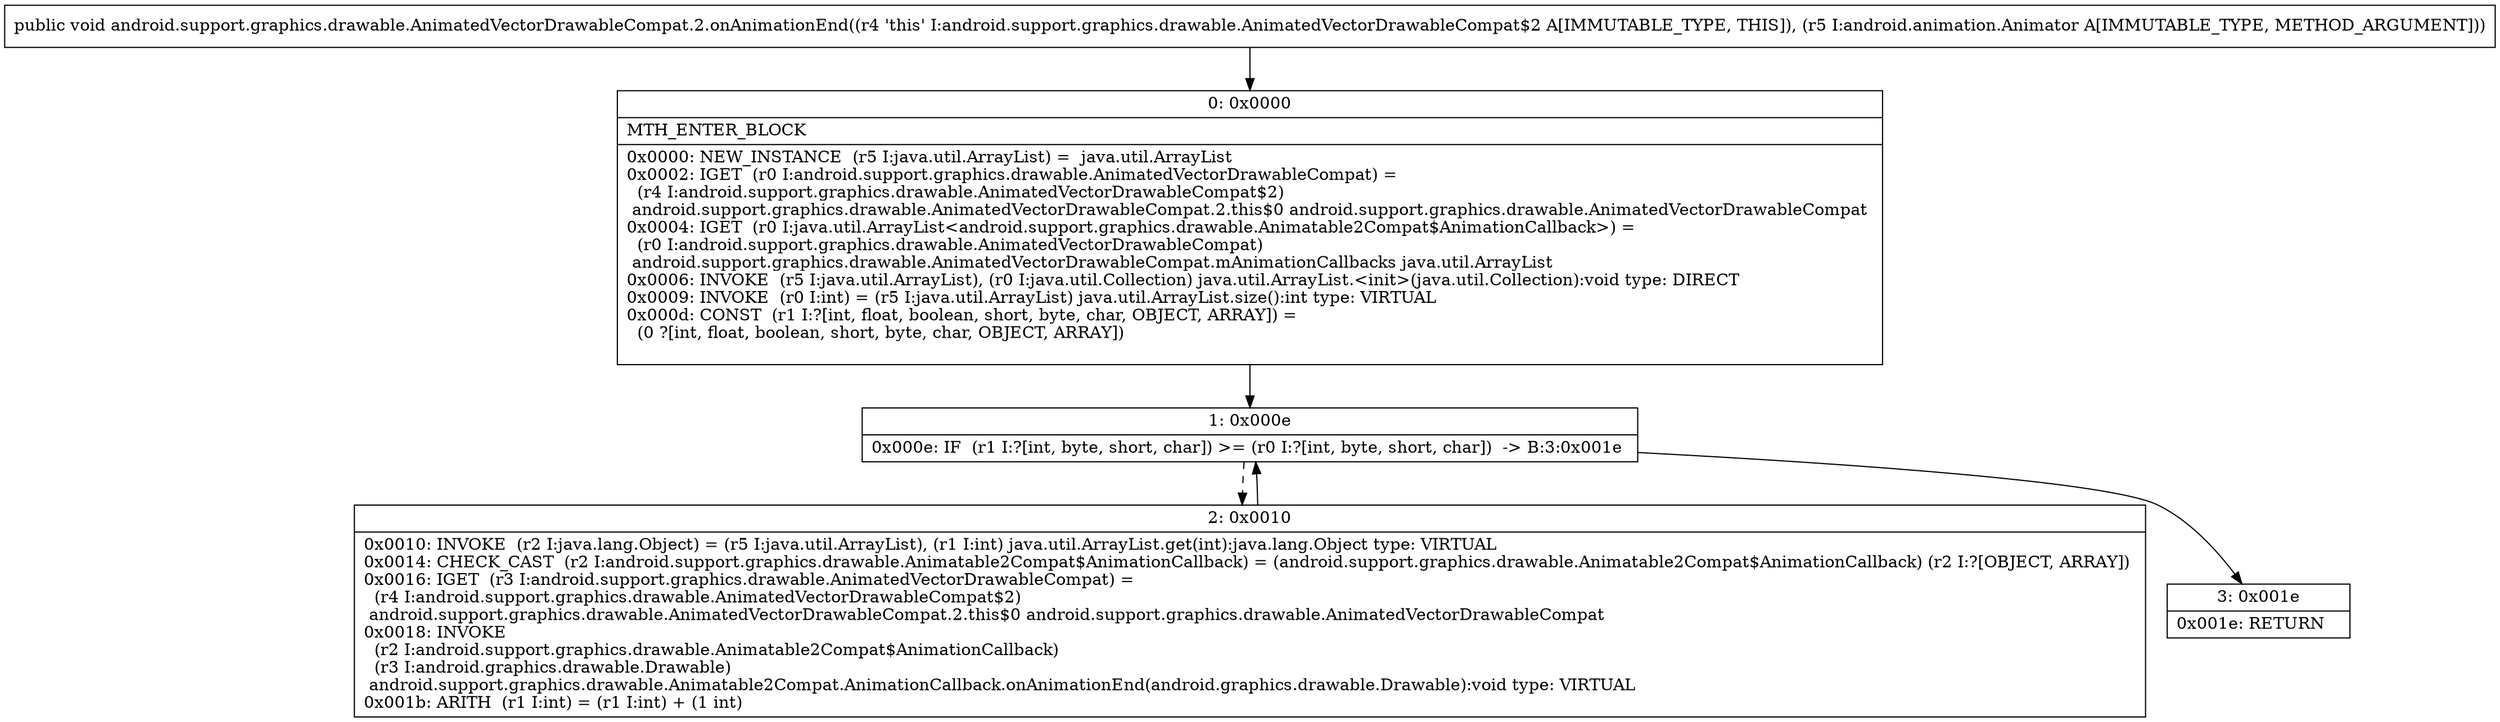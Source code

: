 digraph "CFG forandroid.support.graphics.drawable.AnimatedVectorDrawableCompat.2.onAnimationEnd(Landroid\/animation\/Animator;)V" {
Node_0 [shape=record,label="{0\:\ 0x0000|MTH_ENTER_BLOCK\l|0x0000: NEW_INSTANCE  (r5 I:java.util.ArrayList) =  java.util.ArrayList \l0x0002: IGET  (r0 I:android.support.graphics.drawable.AnimatedVectorDrawableCompat) = \l  (r4 I:android.support.graphics.drawable.AnimatedVectorDrawableCompat$2)\l android.support.graphics.drawable.AnimatedVectorDrawableCompat.2.this$0 android.support.graphics.drawable.AnimatedVectorDrawableCompat \l0x0004: IGET  (r0 I:java.util.ArrayList\<android.support.graphics.drawable.Animatable2Compat$AnimationCallback\>) = \l  (r0 I:android.support.graphics.drawable.AnimatedVectorDrawableCompat)\l android.support.graphics.drawable.AnimatedVectorDrawableCompat.mAnimationCallbacks java.util.ArrayList \l0x0006: INVOKE  (r5 I:java.util.ArrayList), (r0 I:java.util.Collection) java.util.ArrayList.\<init\>(java.util.Collection):void type: DIRECT \l0x0009: INVOKE  (r0 I:int) = (r5 I:java.util.ArrayList) java.util.ArrayList.size():int type: VIRTUAL \l0x000d: CONST  (r1 I:?[int, float, boolean, short, byte, char, OBJECT, ARRAY]) = \l  (0 ?[int, float, boolean, short, byte, char, OBJECT, ARRAY])\l \l}"];
Node_1 [shape=record,label="{1\:\ 0x000e|0x000e: IF  (r1 I:?[int, byte, short, char]) \>= (r0 I:?[int, byte, short, char])  \-\> B:3:0x001e \l}"];
Node_2 [shape=record,label="{2\:\ 0x0010|0x0010: INVOKE  (r2 I:java.lang.Object) = (r5 I:java.util.ArrayList), (r1 I:int) java.util.ArrayList.get(int):java.lang.Object type: VIRTUAL \l0x0014: CHECK_CAST  (r2 I:android.support.graphics.drawable.Animatable2Compat$AnimationCallback) = (android.support.graphics.drawable.Animatable2Compat$AnimationCallback) (r2 I:?[OBJECT, ARRAY]) \l0x0016: IGET  (r3 I:android.support.graphics.drawable.AnimatedVectorDrawableCompat) = \l  (r4 I:android.support.graphics.drawable.AnimatedVectorDrawableCompat$2)\l android.support.graphics.drawable.AnimatedVectorDrawableCompat.2.this$0 android.support.graphics.drawable.AnimatedVectorDrawableCompat \l0x0018: INVOKE  \l  (r2 I:android.support.graphics.drawable.Animatable2Compat$AnimationCallback)\l  (r3 I:android.graphics.drawable.Drawable)\l android.support.graphics.drawable.Animatable2Compat.AnimationCallback.onAnimationEnd(android.graphics.drawable.Drawable):void type: VIRTUAL \l0x001b: ARITH  (r1 I:int) = (r1 I:int) + (1 int) \l}"];
Node_3 [shape=record,label="{3\:\ 0x001e|0x001e: RETURN   \l}"];
MethodNode[shape=record,label="{public void android.support.graphics.drawable.AnimatedVectorDrawableCompat.2.onAnimationEnd((r4 'this' I:android.support.graphics.drawable.AnimatedVectorDrawableCompat$2 A[IMMUTABLE_TYPE, THIS]), (r5 I:android.animation.Animator A[IMMUTABLE_TYPE, METHOD_ARGUMENT])) }"];
MethodNode -> Node_0;
Node_0 -> Node_1;
Node_1 -> Node_2[style=dashed];
Node_1 -> Node_3;
Node_2 -> Node_1;
}

